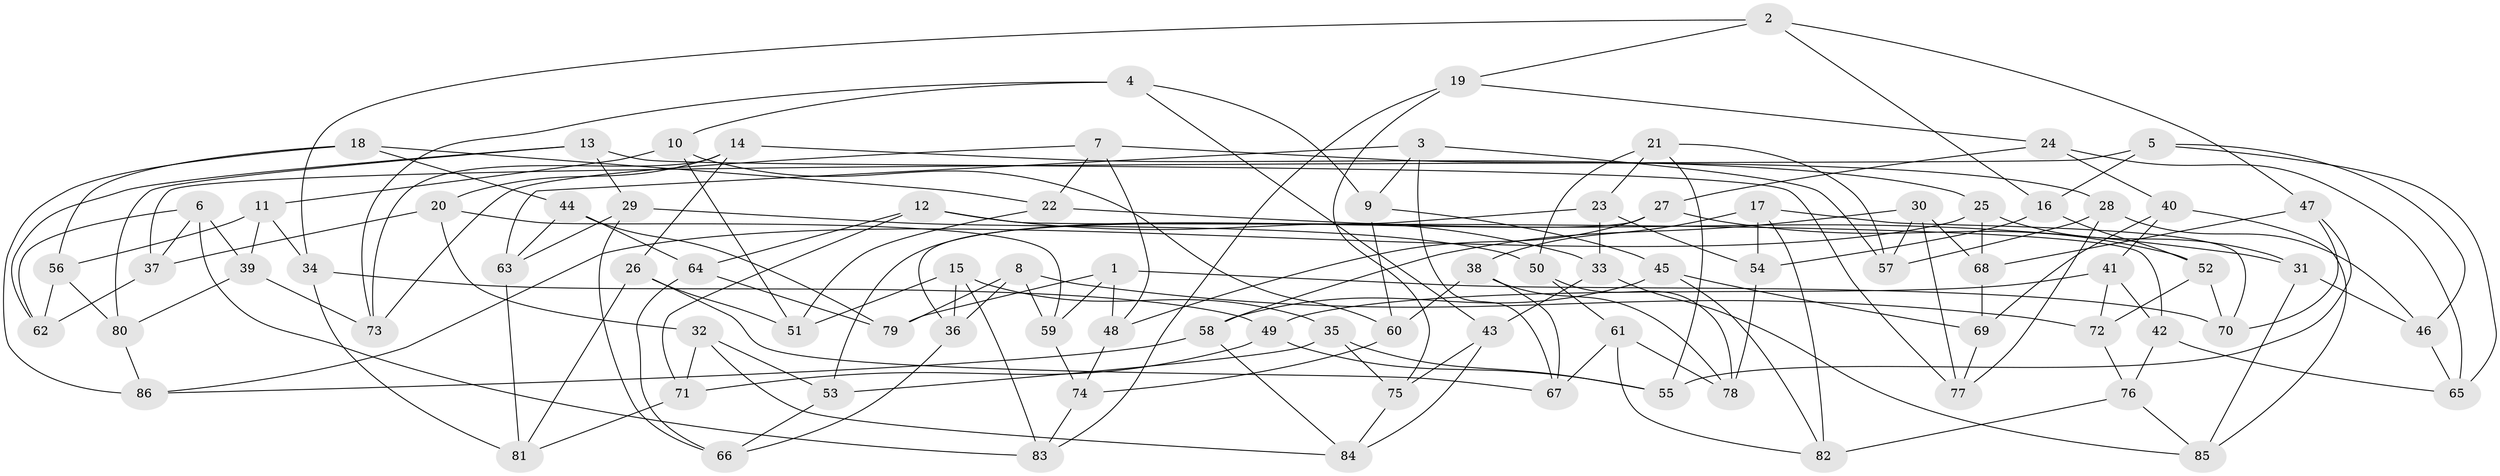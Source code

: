 // coarse degree distribution, {4: 0.2, 5: 0.3142857142857143, 6: 0.22857142857142856, 7: 0.2571428571428571}
// Generated by graph-tools (version 1.1) at 2025/38/03/04/25 23:38:16]
// undirected, 86 vertices, 172 edges
graph export_dot {
  node [color=gray90,style=filled];
  1;
  2;
  3;
  4;
  5;
  6;
  7;
  8;
  9;
  10;
  11;
  12;
  13;
  14;
  15;
  16;
  17;
  18;
  19;
  20;
  21;
  22;
  23;
  24;
  25;
  26;
  27;
  28;
  29;
  30;
  31;
  32;
  33;
  34;
  35;
  36;
  37;
  38;
  39;
  40;
  41;
  42;
  43;
  44;
  45;
  46;
  47;
  48;
  49;
  50;
  51;
  52;
  53;
  54;
  55;
  56;
  57;
  58;
  59;
  60;
  61;
  62;
  63;
  64;
  65;
  66;
  67;
  68;
  69;
  70;
  71;
  72;
  73;
  74;
  75;
  76;
  77;
  78;
  79;
  80;
  81;
  82;
  83;
  84;
  85;
  86;
  1 -- 48;
  1 -- 79;
  1 -- 59;
  1 -- 70;
  2 -- 19;
  2 -- 47;
  2 -- 34;
  2 -- 16;
  3 -- 63;
  3 -- 9;
  3 -- 57;
  3 -- 67;
  4 -- 9;
  4 -- 43;
  4 -- 10;
  4 -- 73;
  5 -- 46;
  5 -- 65;
  5 -- 16;
  5 -- 37;
  6 -- 83;
  6 -- 37;
  6 -- 39;
  6 -- 62;
  7 -- 73;
  7 -- 48;
  7 -- 28;
  7 -- 22;
  8 -- 79;
  8 -- 72;
  8 -- 59;
  8 -- 36;
  9 -- 45;
  9 -- 60;
  10 -- 60;
  10 -- 51;
  10 -- 11;
  11 -- 39;
  11 -- 34;
  11 -- 56;
  12 -- 71;
  12 -- 33;
  12 -- 42;
  12 -- 64;
  13 -- 77;
  13 -- 80;
  13 -- 62;
  13 -- 29;
  14 -- 25;
  14 -- 26;
  14 -- 20;
  14 -- 73;
  15 -- 36;
  15 -- 51;
  15 -- 83;
  15 -- 35;
  16 -- 52;
  16 -- 54;
  17 -- 70;
  17 -- 38;
  17 -- 82;
  17 -- 54;
  18 -- 22;
  18 -- 86;
  18 -- 56;
  18 -- 44;
  19 -- 75;
  19 -- 24;
  19 -- 83;
  20 -- 37;
  20 -- 59;
  20 -- 32;
  21 -- 50;
  21 -- 55;
  21 -- 23;
  21 -- 57;
  22 -- 31;
  22 -- 51;
  23 -- 54;
  23 -- 33;
  23 -- 53;
  24 -- 65;
  24 -- 40;
  24 -- 27;
  25 -- 31;
  25 -- 68;
  25 -- 86;
  26 -- 51;
  26 -- 67;
  26 -- 81;
  27 -- 52;
  27 -- 48;
  27 -- 36;
  28 -- 46;
  28 -- 77;
  28 -- 57;
  29 -- 63;
  29 -- 50;
  29 -- 66;
  30 -- 57;
  30 -- 58;
  30 -- 77;
  30 -- 68;
  31 -- 85;
  31 -- 46;
  32 -- 71;
  32 -- 84;
  32 -- 53;
  33 -- 85;
  33 -- 43;
  34 -- 49;
  34 -- 81;
  35 -- 53;
  35 -- 75;
  35 -- 55;
  36 -- 66;
  37 -- 62;
  38 -- 78;
  38 -- 60;
  38 -- 67;
  39 -- 73;
  39 -- 80;
  40 -- 69;
  40 -- 41;
  40 -- 85;
  41 -- 49;
  41 -- 42;
  41 -- 72;
  42 -- 76;
  42 -- 65;
  43 -- 75;
  43 -- 84;
  44 -- 63;
  44 -- 64;
  44 -- 79;
  45 -- 82;
  45 -- 58;
  45 -- 69;
  46 -- 65;
  47 -- 55;
  47 -- 70;
  47 -- 68;
  48 -- 74;
  49 -- 71;
  49 -- 55;
  50 -- 61;
  50 -- 78;
  52 -- 72;
  52 -- 70;
  53 -- 66;
  54 -- 78;
  56 -- 62;
  56 -- 80;
  58 -- 84;
  58 -- 86;
  59 -- 74;
  60 -- 74;
  61 -- 78;
  61 -- 67;
  61 -- 82;
  63 -- 81;
  64 -- 79;
  64 -- 66;
  68 -- 69;
  69 -- 77;
  71 -- 81;
  72 -- 76;
  74 -- 83;
  75 -- 84;
  76 -- 82;
  76 -- 85;
  80 -- 86;
}

